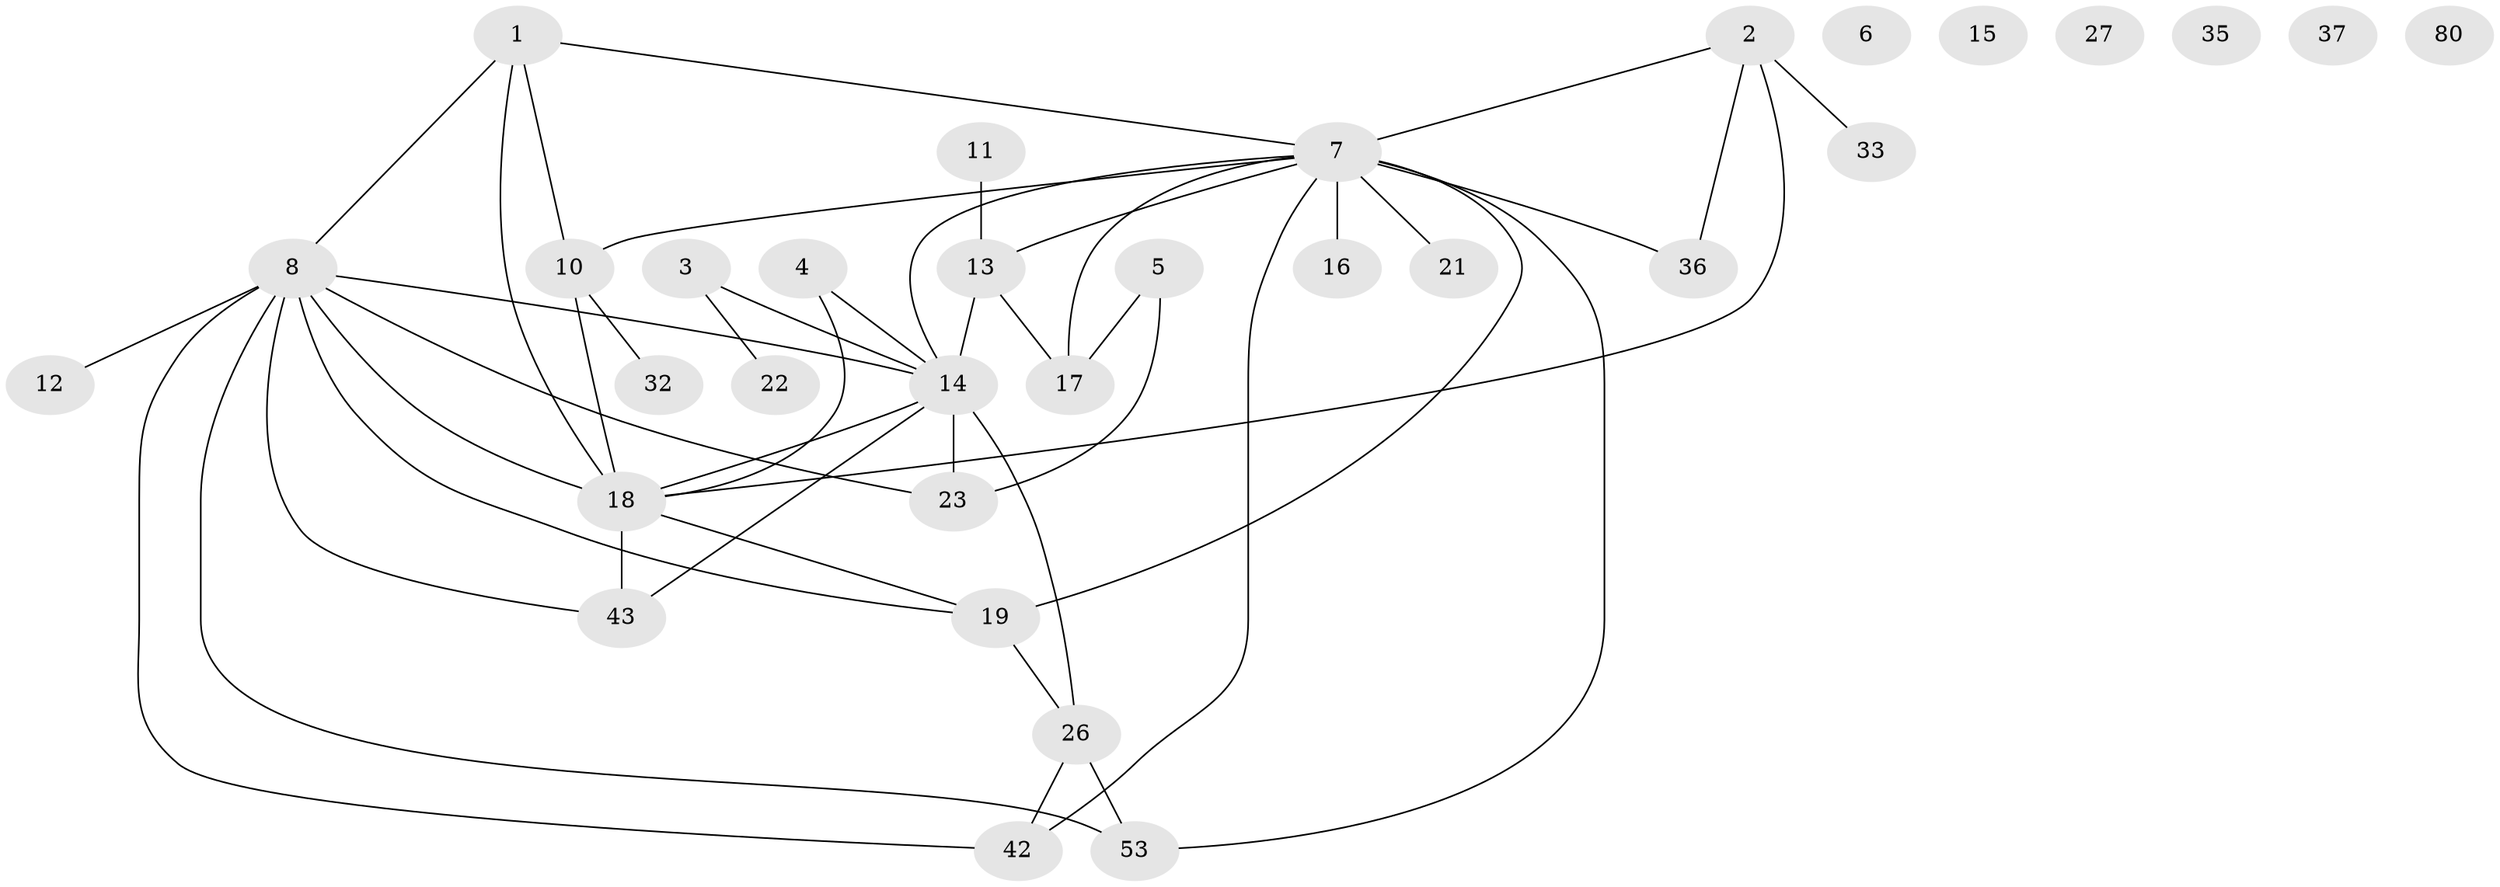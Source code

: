 // original degree distribution, {4: 0.12345679012345678, 2: 0.24691358024691357, 3: 0.25925925925925924, 1: 0.24691358024691357, 0: 0.04938271604938271, 10: 0.012345679012345678, 6: 0.04938271604938271, 5: 0.012345679012345678}
// Generated by graph-tools (version 1.1) at 2025/16/03/04/25 18:16:25]
// undirected, 32 vertices, 46 edges
graph export_dot {
graph [start="1"]
  node [color=gray90,style=filled];
  1 [super="+64"];
  2 [super="+44"];
  3 [super="+60+66"];
  4 [super="+69"];
  5 [super="+9"];
  6;
  7 [super="+25"];
  8 [super="+29"];
  10 [super="+63"];
  11;
  12;
  13 [super="+54+39"];
  14 [super="+73+55+24+20"];
  15;
  16 [super="+58"];
  17 [super="+71+31"];
  18 [super="+62+46"];
  19 [super="+30+45"];
  21 [super="+41"];
  22;
  23;
  26 [super="+77"];
  27 [super="+48"];
  32;
  33 [super="+72"];
  35;
  36 [super="+75"];
  37 [super="+51"];
  42;
  43 [super="+50"];
  53 [super="+56+61"];
  80;
  1 -- 10;
  1 -- 8;
  1 -- 7;
  1 -- 18;
  2 -- 33;
  2 -- 36;
  2 -- 7;
  2 -- 18;
  3 -- 22;
  3 -- 14;
  4 -- 14;
  4 -- 18;
  5 -- 17;
  5 -- 23;
  7 -- 36;
  7 -- 10;
  7 -- 42;
  7 -- 13 [weight=2];
  7 -- 14;
  7 -- 16;
  7 -- 17;
  7 -- 19;
  7 -- 21 [weight=2];
  7 -- 53 [weight=2];
  8 -- 42;
  8 -- 43;
  8 -- 12;
  8 -- 14;
  8 -- 18;
  8 -- 19;
  8 -- 53 [weight=2];
  8 -- 23;
  10 -- 32;
  10 -- 18 [weight=2];
  11 -- 13;
  13 -- 17;
  13 -- 14;
  14 -- 18;
  14 -- 26;
  14 -- 43;
  14 -- 23;
  18 -- 19;
  18 -- 43;
  19 -- 26;
  26 -- 42;
  26 -- 53;
}
